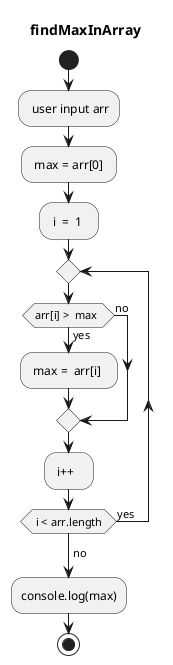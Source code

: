 @startuml 
    title  findMaxInArray   
    start
    : user input arr;
    : max = arr[0] ; 
    : i  =  1  ;  
    repeat 
    if(arr[i] >  max  ) then (yes)
        : max =  arr[i]  ; 
    else (no) 
    endif 
    : i++   ;
    repeat  while ( i < arr.length ) is(yes)
    -> no ; 
    :console.log(max);
    stop
@enduml
